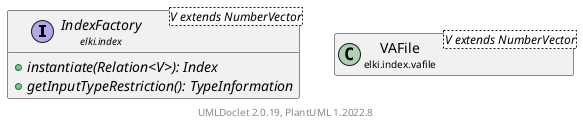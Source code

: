 @startuml
    remove .*\.(Instance|Par|Parameterizer|Factory)$
    set namespaceSeparator none
    hide empty fields
    hide empty methods

    class "<size:14>VAFile.Factory\n<size:10>elki.index.vafile" as elki.index.vafile.VAFile.Factory<V extends NumberVector> [[VAFile.Factory.html]] {
        ~pagesize: int
        ~numpart: int
        +Factory(int, int)
        +instantiate(Relation<V extends NumberVector>): VAFile<V extends NumberVector>
        +getInputTypeRestriction(): TypeInformation
    }

    interface "<size:14>IndexFactory\n<size:10>elki.index" as elki.index.IndexFactory<V extends NumberVector> [[../IndexFactory.html]] {
        {abstract} +instantiate(Relation<V>): Index
        {abstract} +getInputTypeRestriction(): TypeInformation
    }
    class "<size:14>VAFile\n<size:10>elki.index.vafile" as elki.index.vafile.VAFile<V extends NumberVector> [[VAFile.html]]
    class "<size:14>VAFile.Factory.Par\n<size:10>elki.index.vafile" as elki.index.vafile.VAFile.Factory.Par [[VAFile.Factory.Par.html]]

    elki.index.IndexFactory <|.. elki.index.vafile.VAFile.Factory
    elki.index.vafile.VAFile +-- elki.index.vafile.VAFile.Factory
    elki.index.vafile.VAFile.Factory +-- elki.index.vafile.VAFile.Factory.Par

    center footer UMLDoclet 2.0.19, PlantUML 1.2022.8
@enduml

